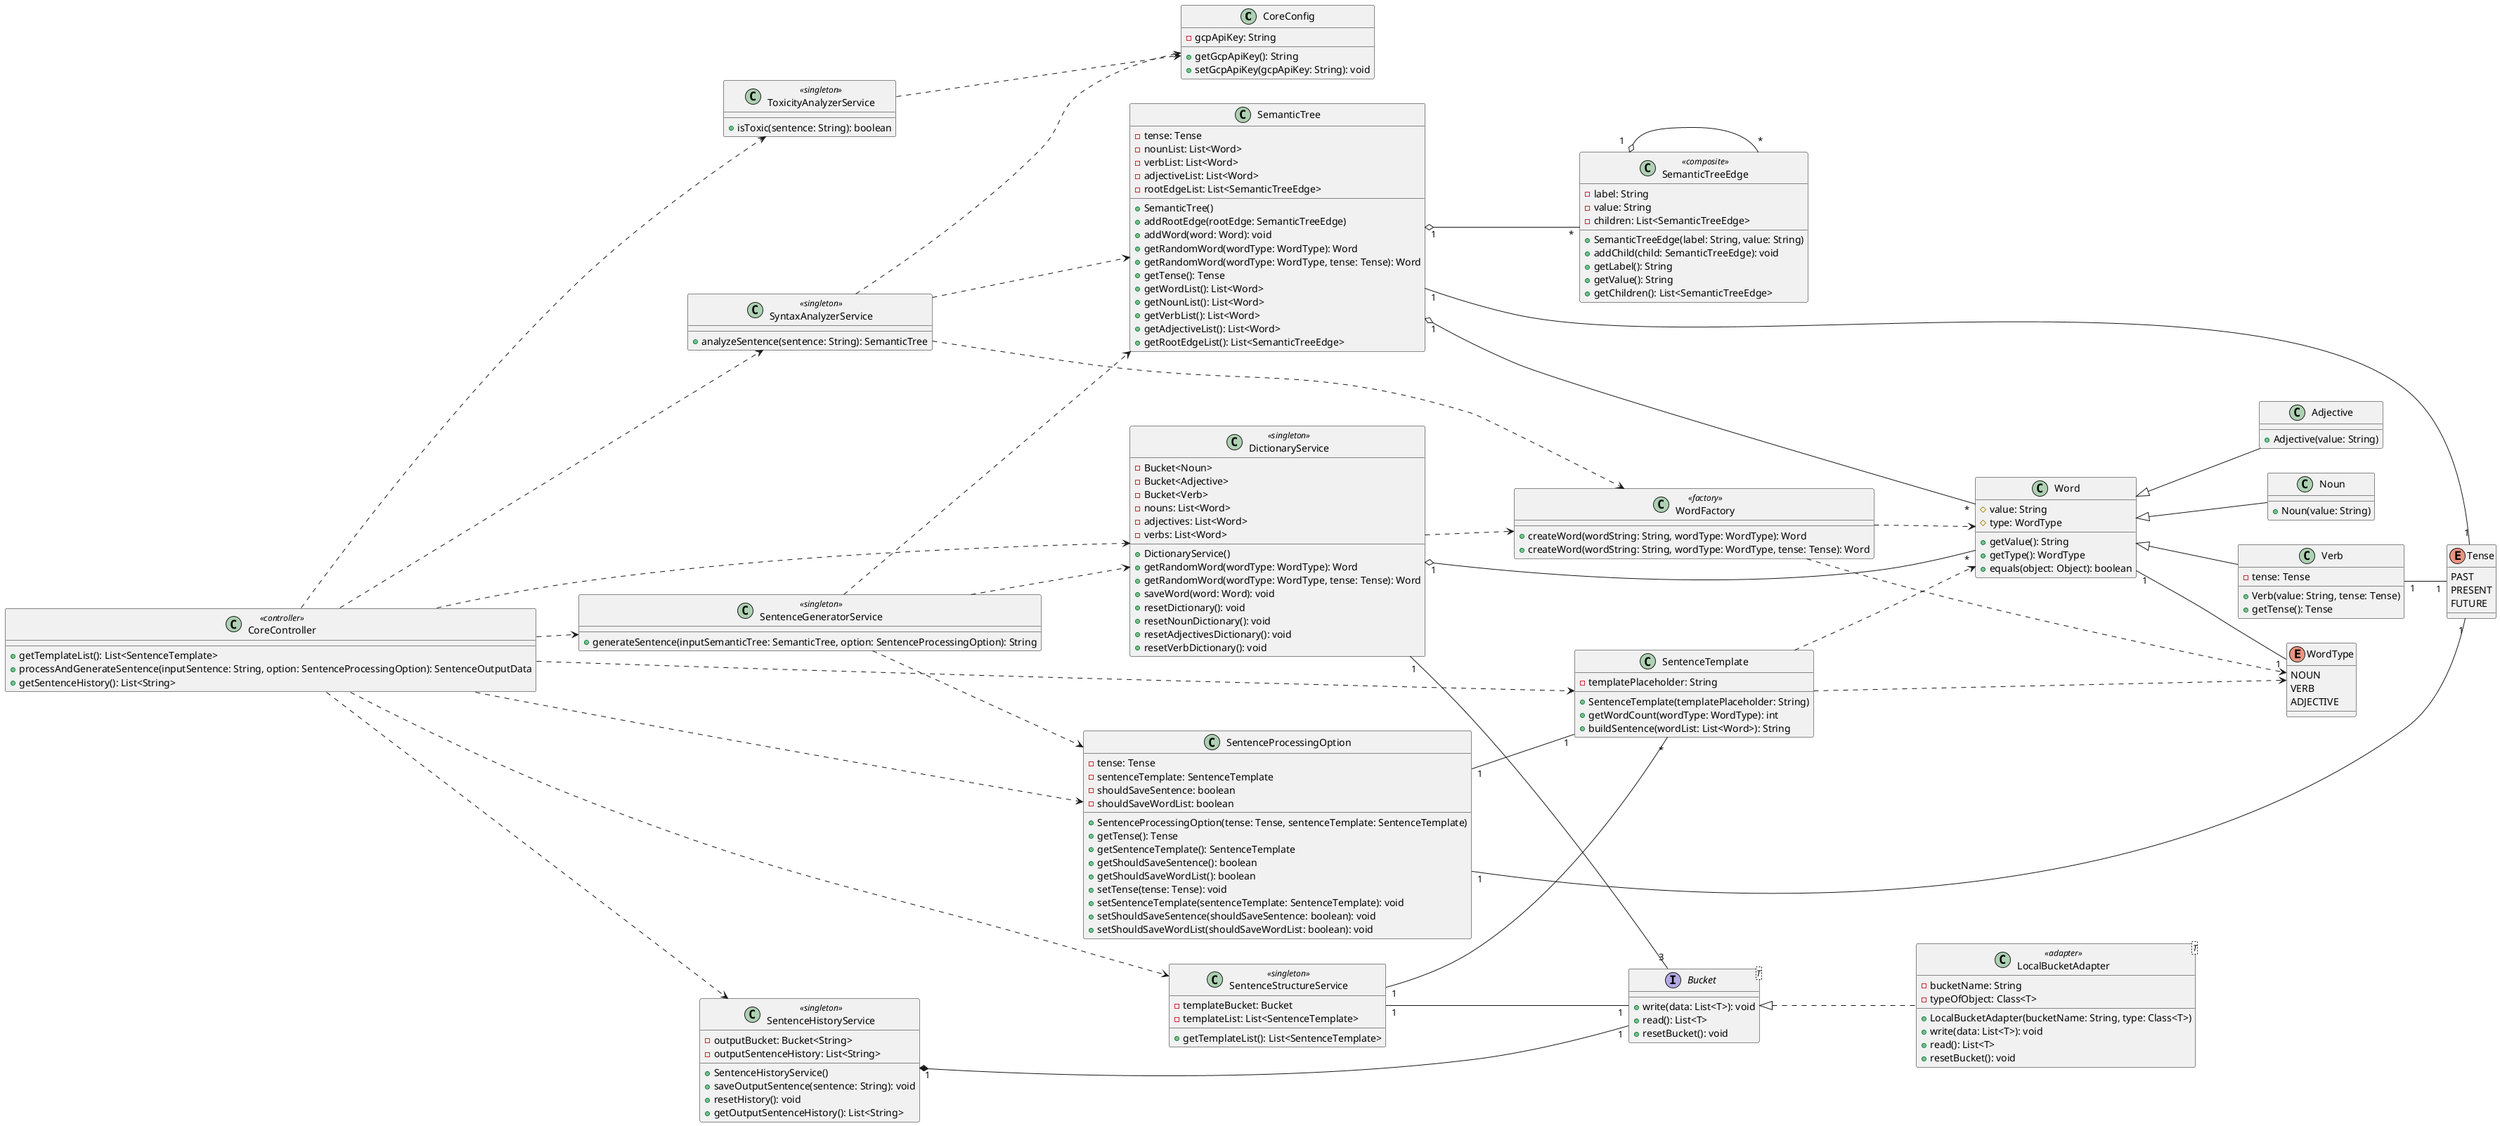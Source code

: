 @startuml designClassModelDiagram
left to right direction

class CoreConfig {
    -gcpApiKey: String
    +getGcpApiKey(): String
    +setGcpApiKey(gcpApiKey: String): void
}

class CoreController <<controller>> {
    +getTemplateList(): List<SentenceTemplate>
    +processAndGenerateSentence(inputSentence: String, option: SentenceProcessingOption): SentenceOutputData
    +getSentenceHistory(): List<String>
}

class SentenceHistoryService <<singleton>> {
    -outputBucket: Bucket<String>
    -outputSentenceHistory: List<String>
    +SentenceHistoryService()
    +saveOutputSentence(sentence: String): void
    +resetHistory(): void
    +getOutputSentenceHistory(): List<String>
}

class SemanticTree {
    -tense: Tense
    -nounList: List<Word>
    -verbList: List<Word>
    -adjectiveList: List<Word>
    -rootEdgeList: List<SemanticTreeEdge>
    +SemanticTree()
    +addRootEdge(rootEdge: SemanticTreeEdge)
    +addWord(word: Word): void
    +getRandomWord(wordType: WordType): Word
    +getRandomWord(wordType: WordType, tense: Tense): Word
    +getTense(): Tense
    +getWordList(): List<Word>
    +getNounList(): List<Word>
    +getVerbList(): List<Word>
    +getAdjectiveList(): List<Word>
    +getRootEdgeList(): List<SemanticTreeEdge>
}

class SemanticTreeEdge <<composite>> {
    -label: String
    -value: String
    -children: List<SemanticTreeEdge>
    +SemanticTreeEdge(label: String, value: String)
    +addChild(child: SemanticTreeEdge): void
    +getLabel(): String
    +getValue(): String
    +getChildren(): List<SemanticTreeEdge>
}

class WordFactory <<factory>> {
    +createWord(wordString: String, wordType: WordType): Word
    +createWord(wordString: String, wordType: WordType, tense: Tense): Word
}
class SentenceGeneratorService <<singleton>> {
    +generateSentence(inputSemanticTree: SemanticTree, option: SentenceProcessingOption): String
}
class SyntaxAnalyzerService <<singleton>> {
    +analyzeSentence(sentence: String): SemanticTree
}
class SentenceStructureService <<singleton>> {
    -templateBucket: Bucket
    -templateList: List<SentenceTemplate>
    +getTemplateList(): List<SentenceTemplate>
}

class SentenceTemplate {
    -templatePlaceholder: String
    +SentenceTemplate(templatePlaceholder: String)
    +getWordCount(wordType: WordType): int
    +buildSentence(wordList: List<Word>): String
}

class DictionaryService <<singleton>> {
    -Bucket<Noun>
    -Bucket<Adjective>
    -Bucket<Verb>
    -nouns: List<Word>
    -adjectives: List<Word>
    -verbs: List<Word>
    +DictionaryService()
    +getRandomWord(wordType: WordType): Word
    +getRandomWord(wordType: WordType, tense: Tense): Word
    +saveWord(word: Word): void
    +resetDictionary(): void
    +resetNounDictionary(): void
    +resetAdjectivesDictionary(): void
    +resetVerbDictionary(): void
}
interface Bucket<T> {
    +write(data: List<T>): void
    +read(): List<T>
    +resetBucket(): void
}

class LocalBucketAdapter<T> <<adapter>> implements Bucket {
    -bucketName: String
    -typeOfObject: Class<T>
    +LocalBucketAdapter(bucketName: String, type: Class<T>)
    +write(data: List<T>): void
    +read(): List<T>
    +resetBucket(): void
}

class ToxicityAnalyzerService <<singleton>> {
    +isToxic(sentence: String): boolean
}
class Word {
    #value: String
    #type: WordType
    +getValue(): String
    +getType(): WordType
    +equals(object: Object): boolean
}
class Noun extends Word {
    +Noun(value: String)
}
class Verb extends Word {
    -tense: Tense
    +Verb(value: String, tense: Tense)
    +getTense(): Tense
}
class Adjective extends Word {
    +Adjective(value: String)
}

class SentenceProcessingOption {
    -tense: Tense
    -sentenceTemplate: SentenceTemplate
    -shouldSaveSentence: boolean
    -shouldSaveWordList: boolean
    +SentenceProcessingOption(tense: Tense, sentenceTemplate: SentenceTemplate)
    +getTense(): Tense
    +getSentenceTemplate(): SentenceTemplate
    +getShouldSaveSentence(): boolean
    +getShouldSaveWordList(): boolean
    +setTense(tense: Tense): void
    +setSentenceTemplate(sentenceTemplate: SentenceTemplate): void
    +setShouldSaveSentence(shouldSaveSentence: boolean): void
    +setShouldSaveWordList(shouldSaveWordList: boolean): void
}
enum WordType {
    NOUN
    VERB
    ADJECTIVE
}
enum Tense {
    PAST
    PRESENT
    FUTURE
}
SemanticTree "1" -- "1" Tense
SemanticTree "1" o-- "*" Word
SemanticTree "1" o-- "*" SemanticTreeEdge
SemanticTreeEdge "1" o-- "*" SemanticTreeEdge
DictionaryService "1" o-- "*" Word
DictionaryService "1" -- "3" Bucket
SentenceHistoryService "1" *-- "1" Bucket
SentenceStructureService "1" -- "1" Bucket
Verb "1" -- "1" Tense 
SentenceStructureService "1" -- "*" SentenceTemplate
Word "1" -- "1" WordType
SentenceProcessingOption "1" -- "1" Tense
SentenceProcessingOption "1" -- "1" SentenceTemplate

CoreController ..> SentenceProcessingOption
CoreController ..> SentenceTemplate
CoreController ..> SentenceGeneratorService
CoreController ..> ToxicityAnalyzerService
CoreController ..> SyntaxAnalyzerService
CoreController ..> SentenceHistoryService
CoreController ..> SentenceStructureService
CoreController ..> DictionaryService
WordFactory ..> Word
WordFactory ..> WordType
SyntaxAnalyzerService ..> WordFactory
SyntaxAnalyzerService ..> SemanticTree
SyntaxAnalyzerService ..> CoreConfig   
DictionaryService ..> WordFactory
SentenceTemplate ..> WordType
SentenceTemplate ..> Word
SentenceGeneratorService ..> SemanticTree
SentenceGeneratorService ..> SentenceProcessingOption
SentenceGeneratorService ..> DictionaryService
ToxicityAnalyzerService ..> CoreConfig
@enduml